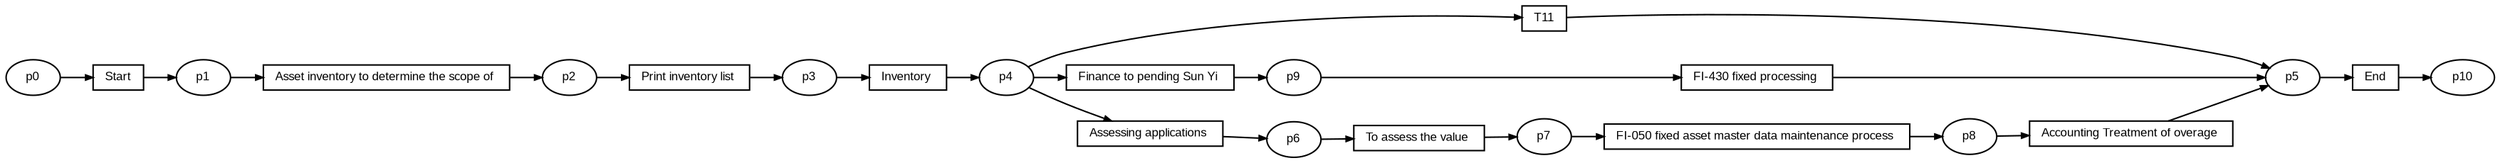 digraph G {ranksep=".3"; fontsize="8"; remincross=true; margin="0.0,0.0"; fontname="Arial";rankdir="LR"; 
edge [arrowsize="0.5"];
node [height=".2",width=".2",fontname="Arial",fontsize="8"];
t0 [shape="box",label="Start"];
t1 [shape="box",label="Asset inventory to determine the scope of "];
t2 [shape="box",label="End"];
t3 [shape="box",label="T11"];
t4 [shape="box",label="Print inventory list "];
t5 [shape="box",label="Inventory "];
t6 [shape="box",label="Finance to pending Sun Yi "];
t7 [shape="box",label="FI-430 fixed processing "];
t8 [shape="box",label="Assessing applications "];
t9 [shape="box",label="To assess the value "];
t10 [shape="box",label="FI-050 fixed asset master data maintenance process "];
t11 [shape="box",label="Accounting Treatment of overage "];
p0 [shape="oval",label="p0"];
p1 [shape="oval",label="p1"];
p2 [shape="oval",label="p10"];
p3 [shape="oval",label="p2"];
p4 [shape="oval",label="p3"];
p5 [shape="oval",label="p4"];
p6 [shape="oval",label="p5"];
p7 [shape="oval",label="p6"];
p8 [shape="oval",label="p7"];
p9 [shape="oval",label="p8"];
p10 [shape="oval",label="p9"];
t10 -> p9[label=""];
t4 -> p4[label=""];
t11 -> p6[label=""];
t5 -> p5[label=""];
p8 -> t10[label=""];
p5 -> t3[label=""];
p4 -> t5[label=""];
t8 -> p7[label=""];
t2 -> p2[label=""];
p5 -> t6[label=""];
t3 -> p6[label=""];
p7 -> t9[label=""];
t7 -> p6[label=""];
p10 -> t7[label=""];
t6 -> p10[label=""];
p6 -> t2[label=""];
p0 -> t0[label=""];
t0 -> p1[label=""];
p1 -> t1[label=""];
p9 -> t11[label=""];
p3 -> t4[label=""];
t1 -> p3[label=""];
t9 -> p8[label=""];
p5 -> t8[label=""];
}
